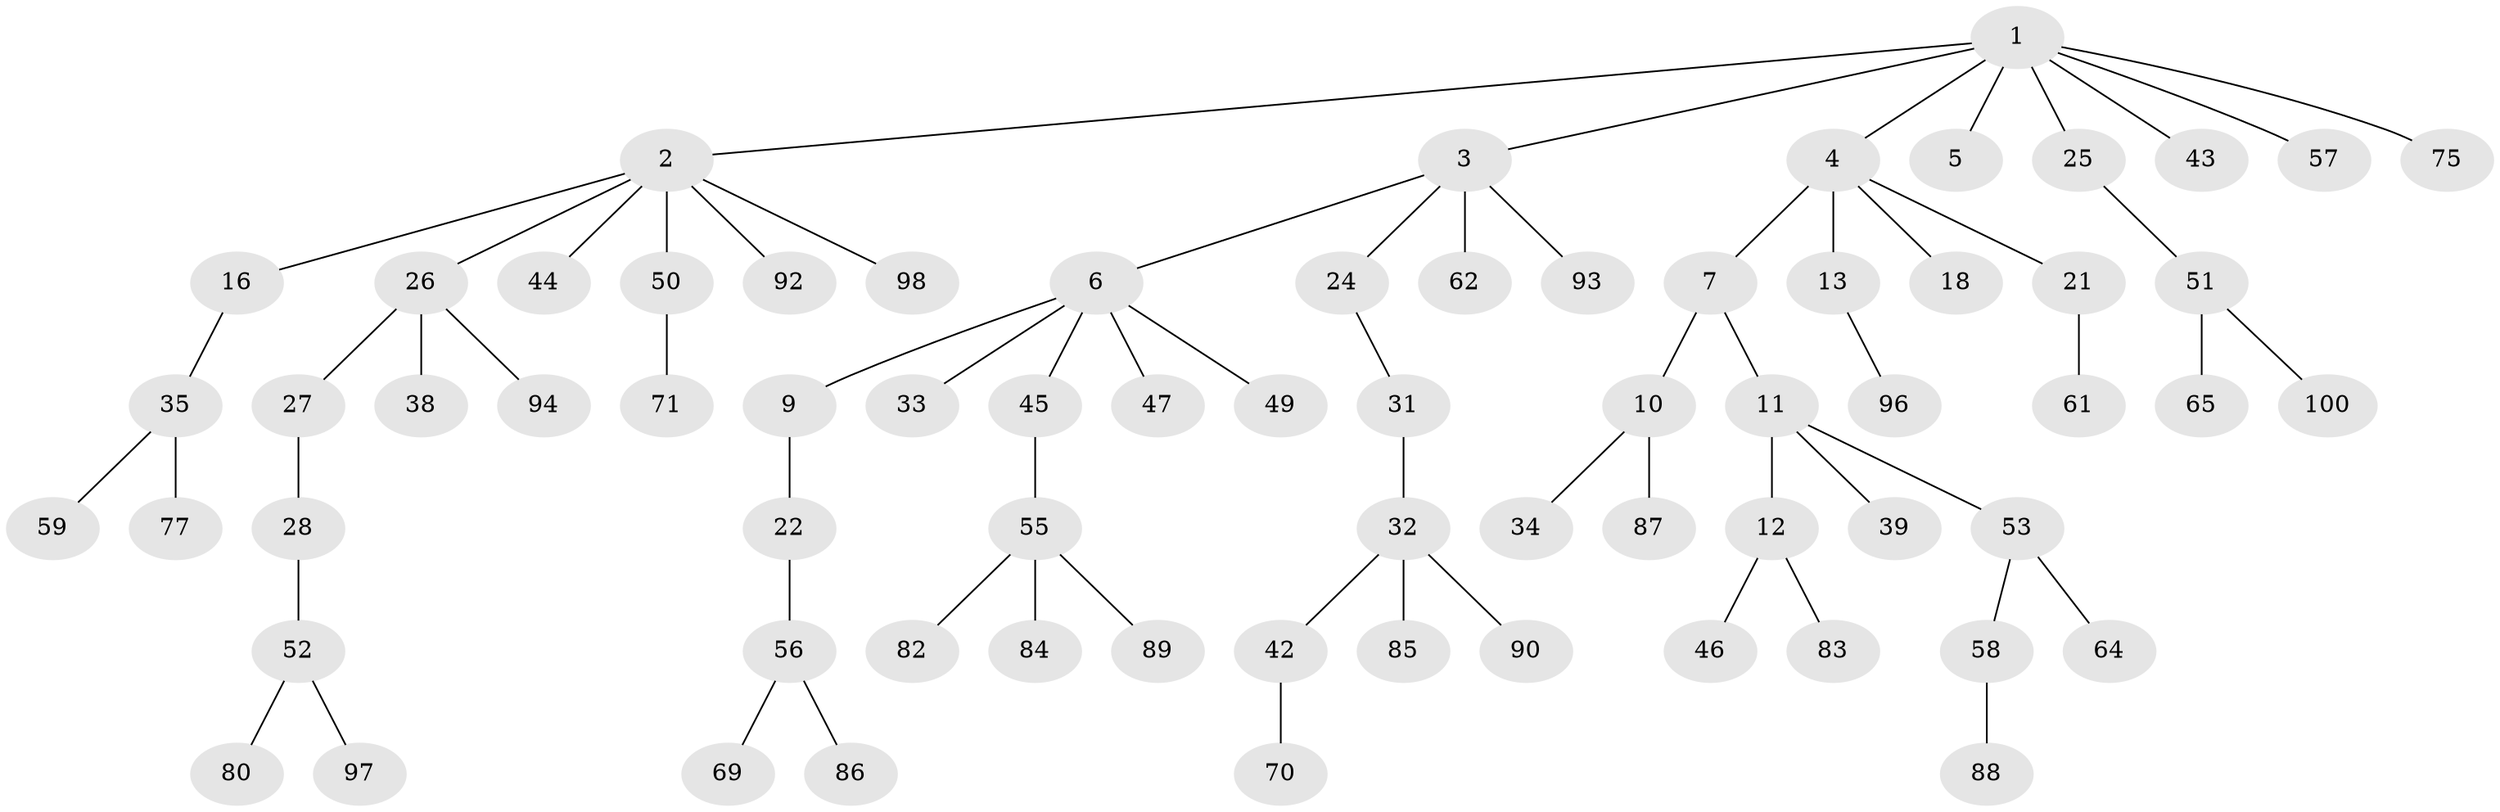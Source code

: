 // original degree distribution, {6: 0.019801980198019802, 3: 0.12871287128712872, 5: 0.04950495049504951, 1: 0.5148514851485149, 4: 0.06930693069306931, 2: 0.21782178217821782}
// Generated by graph-tools (version 1.1) at 2025/11/02/27/25 16:11:28]
// undirected, 70 vertices, 69 edges
graph export_dot {
graph [start="1"]
  node [color=gray90,style=filled];
  1 [super="+29"];
  2 [super="+14"];
  3 [super="+48"];
  4 [super="+15"];
  5;
  6 [super="+8"];
  7 [super="+41"];
  9 [super="+74"];
  10 [super="+37"];
  11 [super="+36"];
  12 [super="+19"];
  13 [super="+20"];
  16 [super="+17"];
  18;
  21 [super="+23"];
  22;
  24;
  25;
  26 [super="+30"];
  27 [super="+40"];
  28;
  31 [super="+68"];
  32 [super="+66"];
  33 [super="+101"];
  34 [super="+76"];
  35 [super="+73"];
  38 [super="+60"];
  39;
  42 [super="+63"];
  43;
  44;
  45;
  46;
  47 [super="+79"];
  49 [super="+67"];
  50 [super="+91"];
  51 [super="+81"];
  52 [super="+78"];
  53 [super="+54"];
  55 [super="+72"];
  56 [super="+95"];
  57;
  58;
  59;
  61;
  62;
  64;
  65;
  69;
  70;
  71;
  75;
  77;
  80;
  82;
  83 [super="+99"];
  84;
  85;
  86;
  87;
  88;
  89;
  90;
  92;
  93;
  94;
  96;
  97;
  98;
  100;
  1 -- 2;
  1 -- 3;
  1 -- 4;
  1 -- 5;
  1 -- 25;
  1 -- 75;
  1 -- 43;
  1 -- 57;
  2 -- 16;
  2 -- 98;
  2 -- 50;
  2 -- 26;
  2 -- 44;
  2 -- 92;
  3 -- 6;
  3 -- 24;
  3 -- 62;
  3 -- 93;
  4 -- 7;
  4 -- 13;
  4 -- 18;
  4 -- 21;
  6 -- 9;
  6 -- 33;
  6 -- 47;
  6 -- 49;
  6 -- 45;
  7 -- 10;
  7 -- 11;
  9 -- 22;
  10 -- 34;
  10 -- 87;
  11 -- 12;
  11 -- 39;
  11 -- 53;
  12 -- 83;
  12 -- 46;
  13 -- 96;
  16 -- 35;
  21 -- 61;
  22 -- 56;
  24 -- 31;
  25 -- 51;
  26 -- 27;
  26 -- 94;
  26 -- 38;
  27 -- 28;
  28 -- 52;
  31 -- 32;
  32 -- 42;
  32 -- 85;
  32 -- 90;
  35 -- 59;
  35 -- 77;
  42 -- 70;
  45 -- 55;
  50 -- 71;
  51 -- 65;
  51 -- 100;
  52 -- 80;
  52 -- 97;
  53 -- 58;
  53 -- 64;
  55 -- 89;
  55 -- 82;
  55 -- 84;
  56 -- 69;
  56 -- 86;
  58 -- 88;
}
